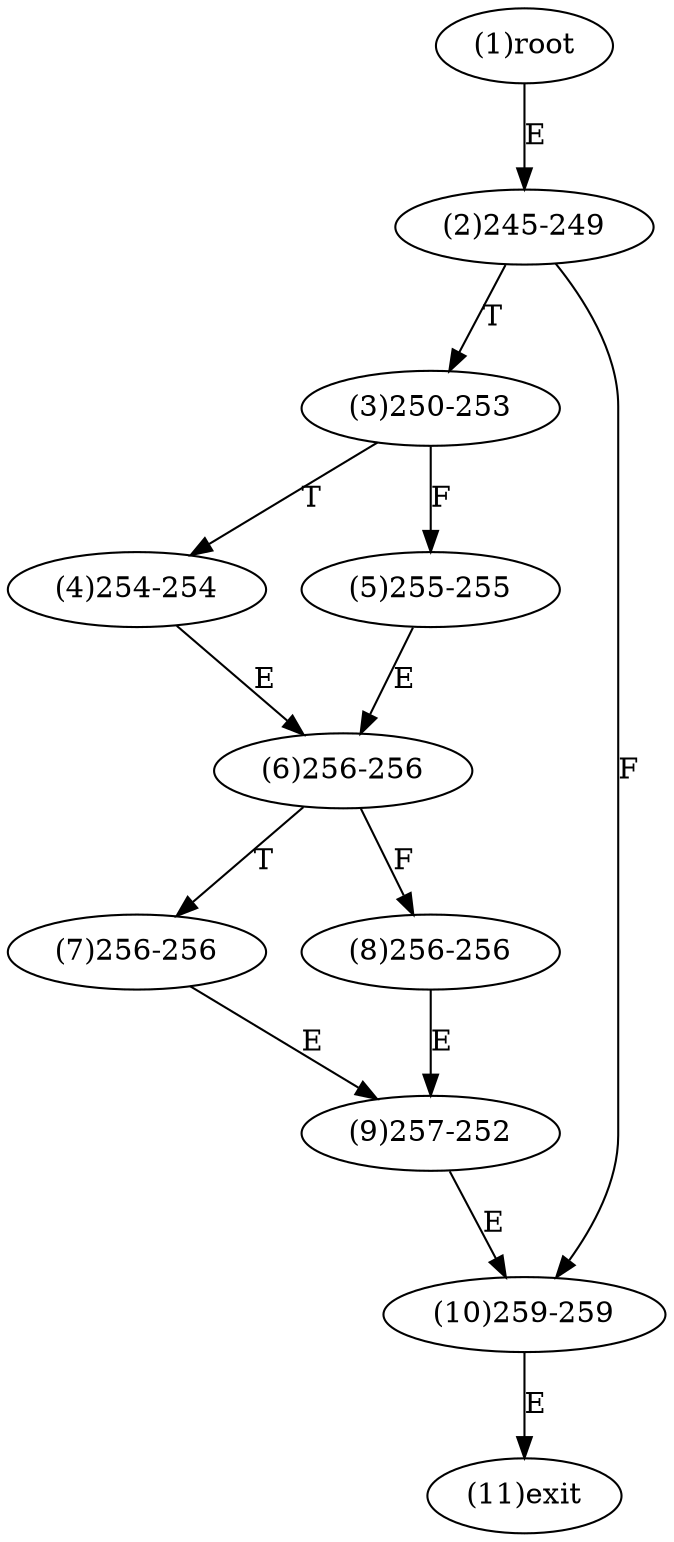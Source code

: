 digraph "" { 
1[ label="(1)root"];
2[ label="(2)245-249"];
3[ label="(3)250-253"];
4[ label="(4)254-254"];
5[ label="(5)255-255"];
6[ label="(6)256-256"];
7[ label="(7)256-256"];
8[ label="(8)256-256"];
9[ label="(9)257-252"];
10[ label="(10)259-259"];
11[ label="(11)exit"];
1->2[ label="E"];
2->10[ label="F"];
2->3[ label="T"];
3->5[ label="F"];
3->4[ label="T"];
4->6[ label="E"];
5->6[ label="E"];
6->8[ label="F"];
6->7[ label="T"];
7->9[ label="E"];
8->9[ label="E"];
9->10[ label="E"];
10->11[ label="E"];
}